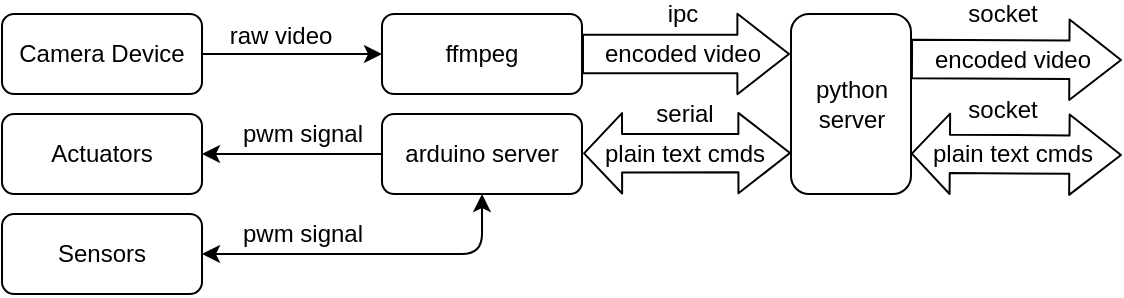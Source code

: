 <mxfile version="10.8.9" type="device"><diagram id="DczY-HxgEHw7demm59u_" name="Page-1"><mxGraphModel dx="1162" dy="647" grid="1" gridSize="10" guides="1" tooltips="1" connect="1" arrows="1" fold="1" page="1" pageScale="1" pageWidth="827" pageHeight="1169" math="0" shadow="0"><root><mxCell id="0"/><mxCell id="1" parent="0"/><mxCell id="49UJolArFOb7MJjetDJ1-48" value="Camera Device" style="rounded=1;whiteSpace=wrap;html=1;" vertex="1" parent="1"><mxGeometry x="140" y="200" width="100" height="40" as="geometry"/></mxCell><mxCell id="49UJolArFOb7MJjetDJ1-49" value="ffmpeg" style="rounded=1;whiteSpace=wrap;html=1;" vertex="1" parent="1"><mxGeometry x="330" y="200" width="100" height="40" as="geometry"/></mxCell><mxCell id="49UJolArFOb7MJjetDJ1-50" value="" style="endArrow=classic;html=1;entryX=0;entryY=0.5;entryDx=0;entryDy=0;exitX=1;exitY=0.5;exitDx=0;exitDy=0;" edge="1" parent="1" source="49UJolArFOb7MJjetDJ1-48" target="49UJolArFOb7MJjetDJ1-49"><mxGeometry width="50" height="50" relative="1" as="geometry"><mxPoint x="140" y="310" as="sourcePoint"/><mxPoint x="190" y="260" as="targetPoint"/></mxGeometry></mxCell><mxCell id="49UJolArFOb7MJjetDJ1-51" value="raw video" style="text;html=1;resizable=0;points=[];align=center;verticalAlign=middle;labelBackgroundColor=#ffffff;" vertex="1" connectable="0" parent="49UJolArFOb7MJjetDJ1-50"><mxGeometry x="-0.271" y="-2" relative="1" as="geometry"><mxPoint x="6" y="-11.5" as="offset"/></mxGeometry></mxCell><mxCell id="49UJolArFOb7MJjetDJ1-53" value="arduino server" style="rounded=1;whiteSpace=wrap;html=1;" vertex="1" parent="1"><mxGeometry x="330" y="250" width="100" height="40" as="geometry"/></mxCell><mxCell id="49UJolArFOb7MJjetDJ1-55" value="Actuators&lt;br&gt;" style="rounded=1;whiteSpace=wrap;html=1;" vertex="1" parent="1"><mxGeometry x="140" y="250" width="100" height="40" as="geometry"/></mxCell><mxCell id="49UJolArFOb7MJjetDJ1-56" value="Sensors&lt;br&gt;" style="rounded=1;whiteSpace=wrap;html=1;" vertex="1" parent="1"><mxGeometry x="140" y="300" width="100" height="40" as="geometry"/></mxCell><mxCell id="49UJolArFOb7MJjetDJ1-57" value="" style="endArrow=classic;html=1;entryX=1;entryY=0.5;entryDx=0;entryDy=0;exitX=0;exitY=0.5;exitDx=0;exitDy=0;" edge="1" parent="1" source="49UJolArFOb7MJjetDJ1-53" target="49UJolArFOb7MJjetDJ1-55"><mxGeometry width="50" height="50" relative="1" as="geometry"><mxPoint x="270" y="320" as="sourcePoint"/><mxPoint x="320" y="270" as="targetPoint"/></mxGeometry></mxCell><mxCell id="49UJolArFOb7MJjetDJ1-58" value="pwm signal" style="text;html=1;resizable=0;points=[];align=center;verticalAlign=middle;labelBackgroundColor=#ffffff;" vertex="1" connectable="0" parent="49UJolArFOb7MJjetDJ1-57"><mxGeometry x="-0.129" relative="1" as="geometry"><mxPoint x="-1" y="-10" as="offset"/></mxGeometry></mxCell><mxCell id="49UJolArFOb7MJjetDJ1-59" value="" style="endArrow=classic;startArrow=classic;html=1;exitX=1;exitY=0.5;exitDx=0;exitDy=0;entryX=0.5;entryY=1;entryDx=0;entryDy=0;" edge="1" parent="1" source="49UJolArFOb7MJjetDJ1-56" target="49UJolArFOb7MJjetDJ1-53"><mxGeometry width="50" height="50" relative="1" as="geometry"><mxPoint x="320" y="380" as="sourcePoint"/><mxPoint x="370" y="330" as="targetPoint"/><Array as="points"><mxPoint x="380" y="320"/></Array></mxGeometry></mxCell><mxCell id="49UJolArFOb7MJjetDJ1-60" value="pwm signal" style="text;html=1;resizable=0;points=[];align=center;verticalAlign=middle;labelBackgroundColor=#ffffff;" vertex="1" connectable="0" parent="49UJolArFOb7MJjetDJ1-59"><mxGeometry x="0.011" y="-1" relative="1" as="geometry"><mxPoint x="-36" y="-11" as="offset"/></mxGeometry></mxCell><mxCell id="49UJolArFOb7MJjetDJ1-61" value="python server" style="rounded=1;whiteSpace=wrap;html=1;" vertex="1" parent="1"><mxGeometry x="534.5" y="200" width="60" height="90" as="geometry"/></mxCell><mxCell id="49UJolArFOb7MJjetDJ1-66" value="" style="shape=flexArrow;endArrow=classic;startArrow=none;html=1;exitX=1;exitY=0.5;exitDx=0;exitDy=0;width=19.2;endSize=8.268;startFill=0;" edge="1" parent="1" source="49UJolArFOb7MJjetDJ1-49"><mxGeometry width="50" height="50" relative="1" as="geometry"><mxPoint x="450" y="250" as="sourcePoint"/><mxPoint x="534" y="220" as="targetPoint"/></mxGeometry></mxCell><mxCell id="49UJolArFOb7MJjetDJ1-67" value="ipc" style="text;html=1;resizable=0;points=[];align=center;verticalAlign=middle;labelBackgroundColor=#ffffff;" vertex="1" connectable="0" parent="49UJolArFOb7MJjetDJ1-66"><mxGeometry x="-0.254" y="1" relative="1" as="geometry"><mxPoint x="11" y="-19" as="offset"/></mxGeometry></mxCell><mxCell id="49UJolArFOb7MJjetDJ1-68" value="encoded video" style="text;html=1;resizable=0;points=[];align=center;verticalAlign=middle;labelBackgroundColor=#ffffff;" vertex="1" connectable="0" parent="49UJolArFOb7MJjetDJ1-66"><mxGeometry x="-0.531" y="-2" relative="1" as="geometry"><mxPoint x="25.5" y="-2" as="offset"/></mxGeometry></mxCell><mxCell id="49UJolArFOb7MJjetDJ1-72" value="" style="shape=flexArrow;endArrow=classic;startArrow=classic;html=1;exitX=1;exitY=0.5;exitDx=0;exitDy=0;width=19.2;endSize=8.268;" edge="1" parent="1"><mxGeometry width="50" height="50" relative="1" as="geometry"><mxPoint x="430.534" y="269.672" as="sourcePoint"/><mxPoint x="534.5" y="269.5" as="targetPoint"/></mxGeometry></mxCell><mxCell id="49UJolArFOb7MJjetDJ1-73" value="serial" style="text;html=1;resizable=0;points=[];align=center;verticalAlign=middle;labelBackgroundColor=#ffffff;" vertex="1" connectable="0" parent="49UJolArFOb7MJjetDJ1-72"><mxGeometry x="-0.254" y="1" relative="1" as="geometry"><mxPoint x="11" y="-19" as="offset"/></mxGeometry></mxCell><mxCell id="49UJolArFOb7MJjetDJ1-74" value="plain text cmds" style="text;html=1;resizable=0;points=[];align=center;verticalAlign=middle;labelBackgroundColor=#ffffff;" vertex="1" connectable="0" parent="49UJolArFOb7MJjetDJ1-72"><mxGeometry x="-0.531" y="-2" relative="1" as="geometry"><mxPoint x="25.5" y="-2" as="offset"/></mxGeometry></mxCell><mxCell id="49UJolArFOb7MJjetDJ1-78" value="" style="shape=flexArrow;endArrow=classic;startArrow=none;html=1;exitX=1;exitY=0.25;exitDx=0;exitDy=0;width=19.2;endSize=8.268;startFill=0;" edge="1" parent="1" source="49UJolArFOb7MJjetDJ1-61"><mxGeometry width="50" height="50" relative="1" as="geometry"><mxPoint x="599.857" y="269.357" as="sourcePoint"/><mxPoint x="700" y="223" as="targetPoint"/></mxGeometry></mxCell><mxCell id="49UJolArFOb7MJjetDJ1-79" value="socket" style="text;html=1;resizable=0;points=[];align=center;verticalAlign=middle;labelBackgroundColor=#ffffff;" vertex="1" connectable="0" parent="49UJolArFOb7MJjetDJ1-78"><mxGeometry x="-0.254" y="1" relative="1" as="geometry"><mxPoint x="6" y="-21.5" as="offset"/></mxGeometry></mxCell><mxCell id="49UJolArFOb7MJjetDJ1-80" value="encoded video" style="text;html=1;resizable=0;points=[];align=center;verticalAlign=middle;labelBackgroundColor=#ffffff;" vertex="1" connectable="0" parent="49UJolArFOb7MJjetDJ1-78"><mxGeometry x="-0.531" y="-2" relative="1" as="geometry"><mxPoint x="25.5" y="-2" as="offset"/></mxGeometry></mxCell><mxCell id="49UJolArFOb7MJjetDJ1-81" value="" style="shape=flexArrow;endArrow=classic;startArrow=block;html=1;exitX=1;exitY=0.75;exitDx=0;exitDy=0;width=19.2;endSize=8.268;startFill=0;" edge="1" parent="1"><mxGeometry width="50" height="50" relative="1" as="geometry"><mxPoint x="594.429" y="269.786" as="sourcePoint"/><mxPoint x="700" y="270.5" as="targetPoint"/></mxGeometry></mxCell><mxCell id="49UJolArFOb7MJjetDJ1-82" value="socket" style="text;html=1;resizable=0;points=[];align=center;verticalAlign=middle;labelBackgroundColor=#ffffff;" vertex="1" connectable="0" parent="49UJolArFOb7MJjetDJ1-81"><mxGeometry x="-0.254" y="1" relative="1" as="geometry"><mxPoint x="6" y="-21.5" as="offset"/></mxGeometry></mxCell><mxCell id="49UJolArFOb7MJjetDJ1-83" value="plain text cmds" style="text;html=1;resizable=0;points=[];align=center;verticalAlign=middle;labelBackgroundColor=#ffffff;" vertex="1" connectable="0" parent="49UJolArFOb7MJjetDJ1-81"><mxGeometry x="-0.531" y="-2" relative="1" as="geometry"><mxPoint x="25.5" y="-2" as="offset"/></mxGeometry></mxCell></root></mxGraphModel></diagram></mxfile>